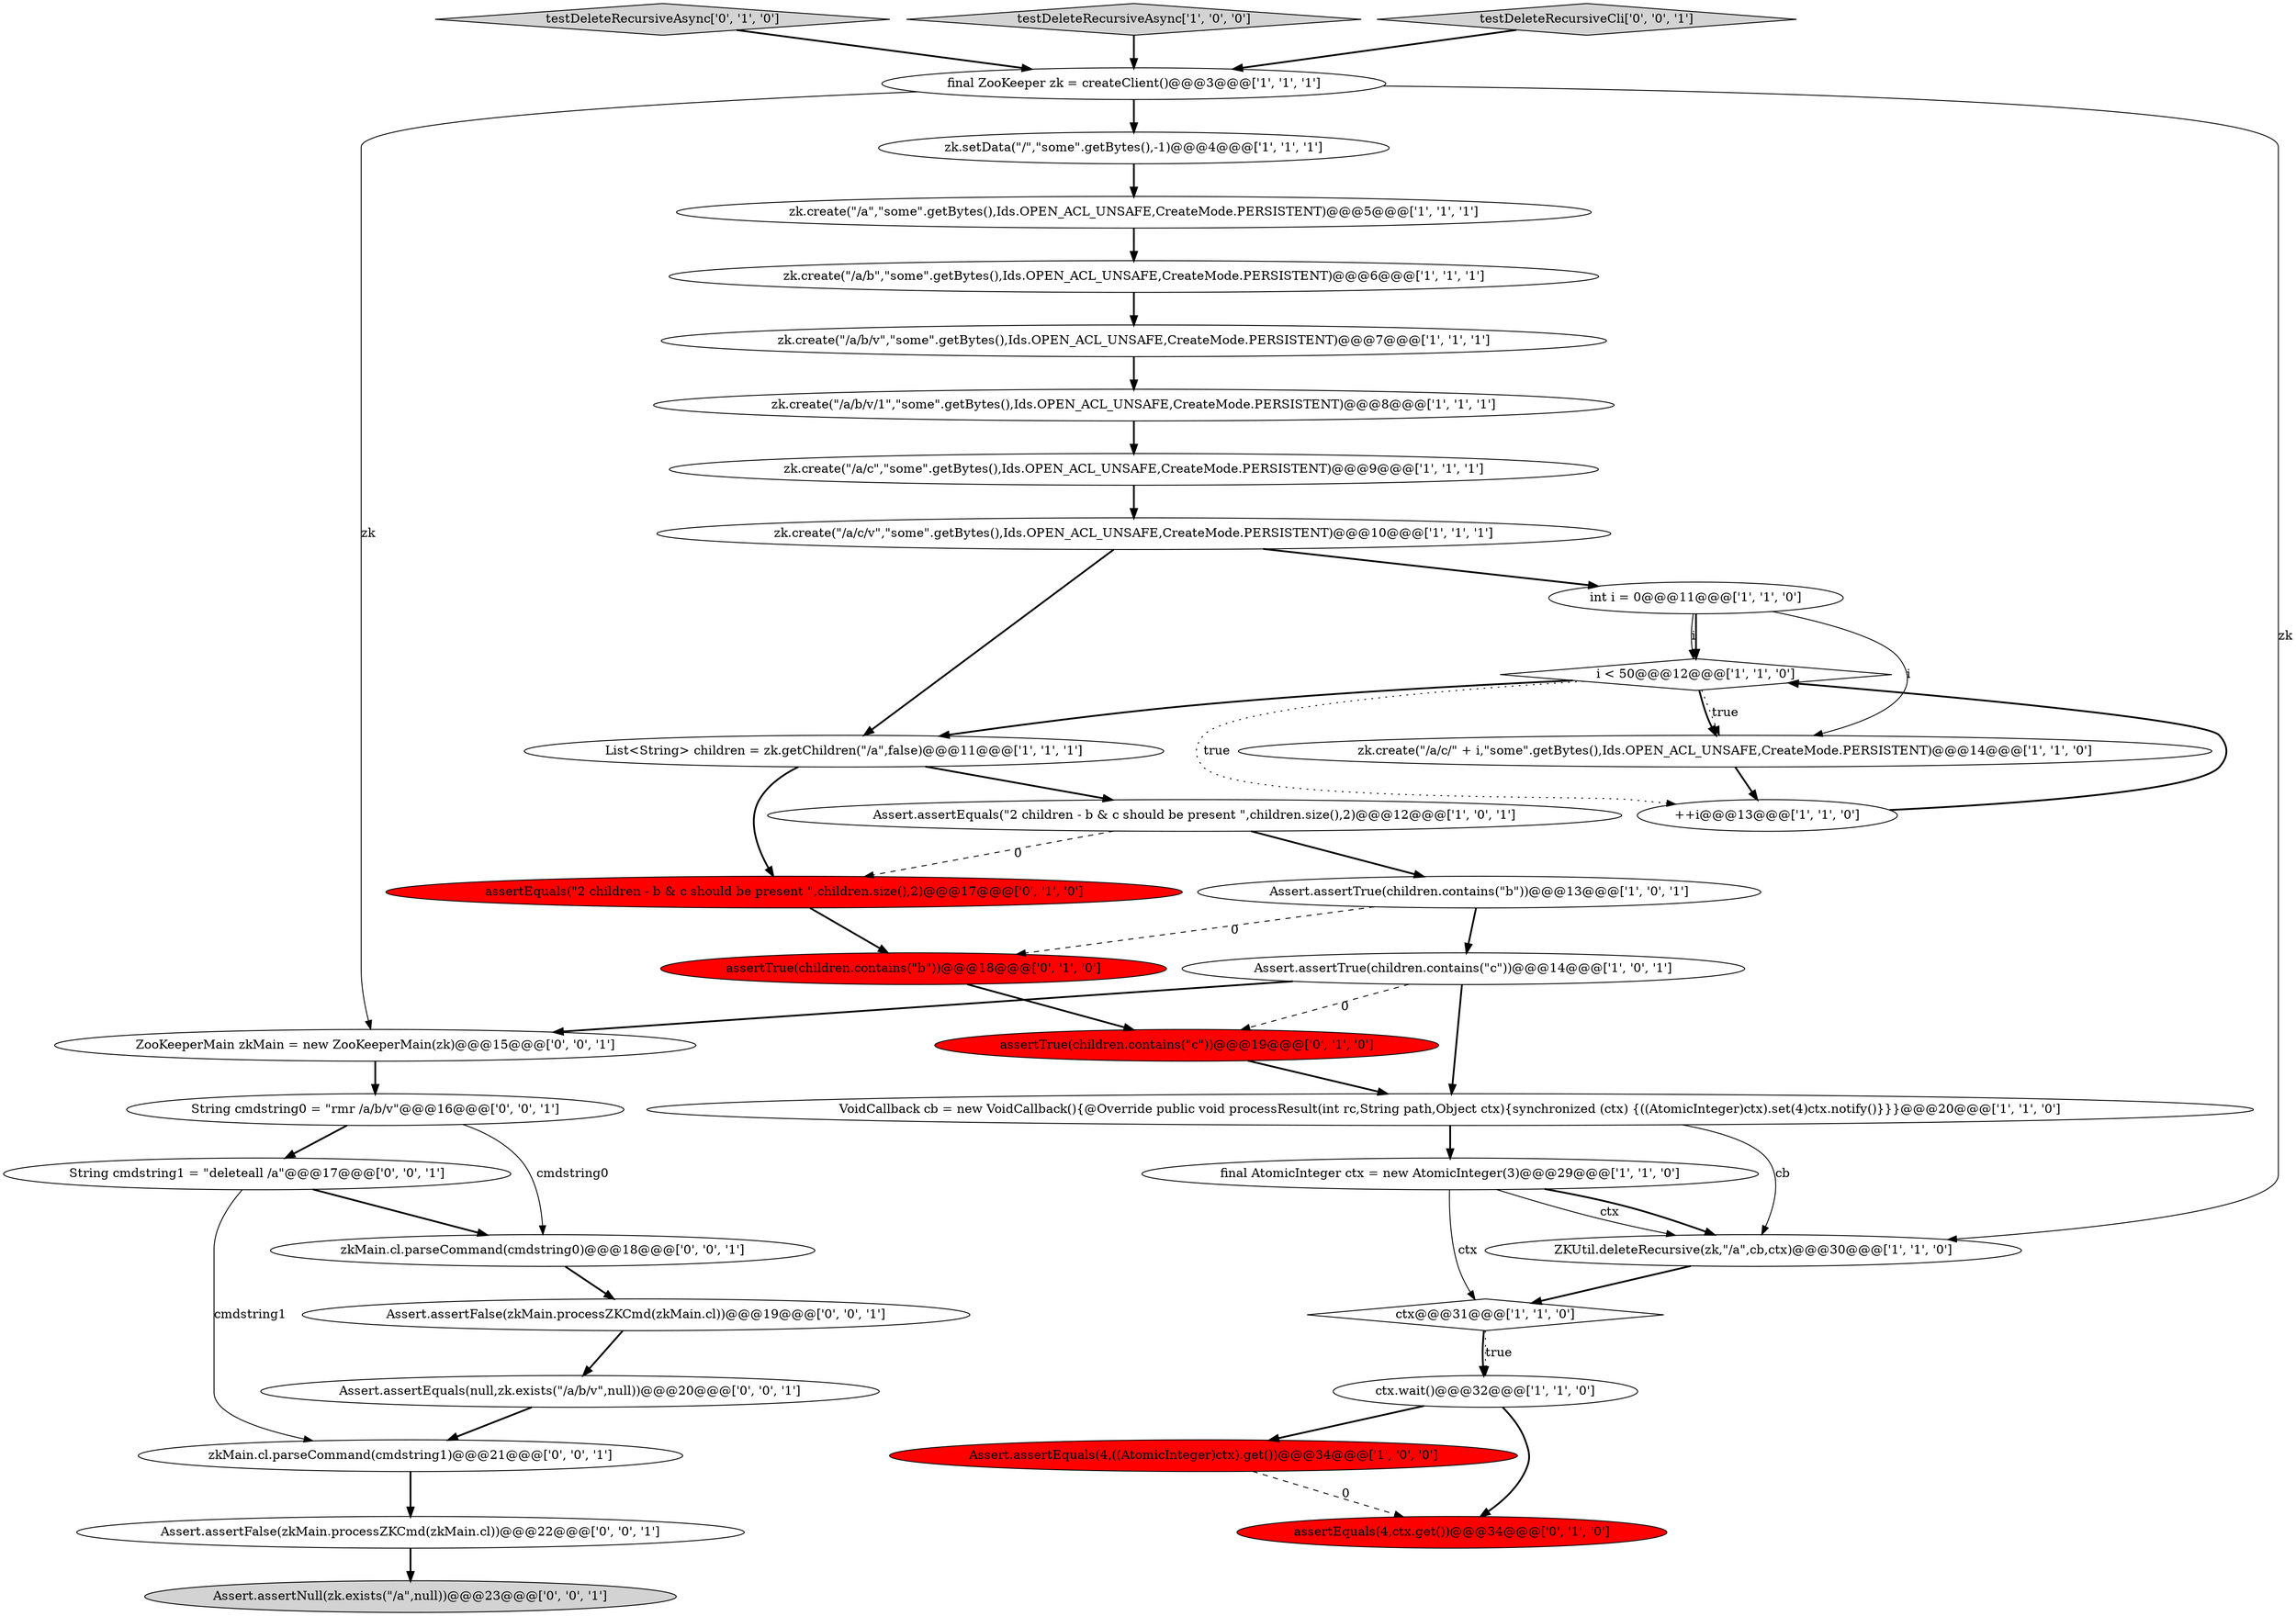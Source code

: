 digraph {
19 [style = filled, label = "zk.create(\"/a/b\",\"some\".getBytes(),Ids.OPEN_ACL_UNSAFE,CreateMode.PERSISTENT)@@@6@@@['1', '1', '1']", fillcolor = white, shape = ellipse image = "AAA0AAABBB1BBB"];
6 [style = filled, label = "ctx@@@31@@@['1', '1', '0']", fillcolor = white, shape = diamond image = "AAA0AAABBB1BBB"];
18 [style = filled, label = "final AtomicInteger ctx = new AtomicInteger(3)@@@29@@@['1', '1', '0']", fillcolor = white, shape = ellipse image = "AAA0AAABBB1BBB"];
29 [style = filled, label = "ZooKeeperMain zkMain = new ZooKeeperMain(zk)@@@15@@@['0', '0', '1']", fillcolor = white, shape = ellipse image = "AAA0AAABBB3BBB"];
33 [style = filled, label = "Assert.assertFalse(zkMain.processZKCmd(zkMain.cl))@@@22@@@['0', '0', '1']", fillcolor = white, shape = ellipse image = "AAA0AAABBB3BBB"];
35 [style = filled, label = "String cmdstring0 = \"rmr /a/b/v\"@@@16@@@['0', '0', '1']", fillcolor = white, shape = ellipse image = "AAA0AAABBB3BBB"];
28 [style = filled, label = "zkMain.cl.parseCommand(cmdstring0)@@@18@@@['0', '0', '1']", fillcolor = white, shape = ellipse image = "AAA0AAABBB3BBB"];
13 [style = filled, label = "zk.create(\"/a/b/v/1\",\"some\".getBytes(),Ids.OPEN_ACL_UNSAFE,CreateMode.PERSISTENT)@@@8@@@['1', '1', '1']", fillcolor = white, shape = ellipse image = "AAA0AAABBB1BBB"];
26 [style = filled, label = "testDeleteRecursiveAsync['0', '1', '0']", fillcolor = lightgray, shape = diamond image = "AAA0AAABBB2BBB"];
20 [style = filled, label = "zk.setData(\"/\",\"some\".getBytes(),-1)@@@4@@@['1', '1', '1']", fillcolor = white, shape = ellipse image = "AAA0AAABBB1BBB"];
32 [style = filled, label = "Assert.assertFalse(zkMain.processZKCmd(zkMain.cl))@@@19@@@['0', '0', '1']", fillcolor = white, shape = ellipse image = "AAA0AAABBB3BBB"];
22 [style = filled, label = "i < 50@@@12@@@['1', '1', '0']", fillcolor = white, shape = diamond image = "AAA0AAABBB1BBB"];
25 [style = filled, label = "assertTrue(children.contains(\"b\"))@@@18@@@['0', '1', '0']", fillcolor = red, shape = ellipse image = "AAA1AAABBB2BBB"];
4 [style = filled, label = "final ZooKeeper zk = createClient()@@@3@@@['1', '1', '1']", fillcolor = white, shape = ellipse image = "AAA0AAABBB1BBB"];
27 [style = filled, label = "assertEquals(\"2 children - b & c should be present \",children.size(),2)@@@17@@@['0', '1', '0']", fillcolor = red, shape = ellipse image = "AAA1AAABBB2BBB"];
12 [style = filled, label = "ZKUtil.deleteRecursive(zk,\"/a\",cb,ctx)@@@30@@@['1', '1', '0']", fillcolor = white, shape = ellipse image = "AAA0AAABBB1BBB"];
9 [style = filled, label = "testDeleteRecursiveAsync['1', '0', '0']", fillcolor = lightgray, shape = diamond image = "AAA0AAABBB1BBB"];
31 [style = filled, label = "Assert.assertEquals(null,zk.exists(\"/a/b/v\",null))@@@20@@@['0', '0', '1']", fillcolor = white, shape = ellipse image = "AAA0AAABBB3BBB"];
30 [style = filled, label = "testDeleteRecursiveCli['0', '0', '1']", fillcolor = lightgray, shape = diamond image = "AAA0AAABBB3BBB"];
15 [style = filled, label = "++i@@@13@@@['1', '1', '0']", fillcolor = white, shape = ellipse image = "AAA0AAABBB1BBB"];
24 [style = filled, label = "assertTrue(children.contains(\"c\"))@@@19@@@['0', '1', '0']", fillcolor = red, shape = ellipse image = "AAA1AAABBB2BBB"];
1 [style = filled, label = "zk.create(\"/a/c/\" + i,\"some\".getBytes(),Ids.OPEN_ACL_UNSAFE,CreateMode.PERSISTENT)@@@14@@@['1', '1', '0']", fillcolor = white, shape = ellipse image = "AAA0AAABBB1BBB"];
2 [style = filled, label = "VoidCallback cb = new VoidCallback(){@Override public void processResult(int rc,String path,Object ctx){synchronized (ctx) {((AtomicInteger)ctx).set(4)ctx.notify()}}}@@@20@@@['1', '1', '0']", fillcolor = white, shape = ellipse image = "AAA0AAABBB1BBB"];
10 [style = filled, label = "Assert.assertEquals(4,((AtomicInteger)ctx).get())@@@34@@@['1', '0', '0']", fillcolor = red, shape = ellipse image = "AAA1AAABBB1BBB"];
8 [style = filled, label = "Assert.assertEquals(\"2 children - b & c should be present \",children.size(),2)@@@12@@@['1', '0', '1']", fillcolor = white, shape = ellipse image = "AAA0AAABBB1BBB"];
5 [style = filled, label = "zk.create(\"/a/b/v\",\"some\".getBytes(),Ids.OPEN_ACL_UNSAFE,CreateMode.PERSISTENT)@@@7@@@['1', '1', '1']", fillcolor = white, shape = ellipse image = "AAA0AAABBB1BBB"];
3 [style = filled, label = "List<String> children = zk.getChildren(\"/a\",false)@@@11@@@['1', '1', '1']", fillcolor = white, shape = ellipse image = "AAA0AAABBB1BBB"];
36 [style = filled, label = "String cmdstring1 = \"deleteall /a\"@@@17@@@['0', '0', '1']", fillcolor = white, shape = ellipse image = "AAA0AAABBB3BBB"];
21 [style = filled, label = "Assert.assertTrue(children.contains(\"c\"))@@@14@@@['1', '0', '1']", fillcolor = white, shape = ellipse image = "AAA0AAABBB1BBB"];
11 [style = filled, label = "ctx.wait()@@@32@@@['1', '1', '0']", fillcolor = white, shape = ellipse image = "AAA0AAABBB1BBB"];
7 [style = filled, label = "zk.create(\"/a/c/v\",\"some\".getBytes(),Ids.OPEN_ACL_UNSAFE,CreateMode.PERSISTENT)@@@10@@@['1', '1', '1']", fillcolor = white, shape = ellipse image = "AAA0AAABBB1BBB"];
17 [style = filled, label = "int i = 0@@@11@@@['1', '1', '0']", fillcolor = white, shape = ellipse image = "AAA0AAABBB1BBB"];
23 [style = filled, label = "assertEquals(4,ctx.get())@@@34@@@['0', '1', '0']", fillcolor = red, shape = ellipse image = "AAA1AAABBB2BBB"];
37 [style = filled, label = "Assert.assertNull(zk.exists(\"/a\",null))@@@23@@@['0', '0', '1']", fillcolor = lightgray, shape = ellipse image = "AAA0AAABBB3BBB"];
0 [style = filled, label = "zk.create(\"/a/c\",\"some\".getBytes(),Ids.OPEN_ACL_UNSAFE,CreateMode.PERSISTENT)@@@9@@@['1', '1', '1']", fillcolor = white, shape = ellipse image = "AAA0AAABBB1BBB"];
14 [style = filled, label = "Assert.assertTrue(children.contains(\"b\"))@@@13@@@['1', '0', '1']", fillcolor = white, shape = ellipse image = "AAA0AAABBB1BBB"];
16 [style = filled, label = "zk.create(\"/a\",\"some\".getBytes(),Ids.OPEN_ACL_UNSAFE,CreateMode.PERSISTENT)@@@5@@@['1', '1', '1']", fillcolor = white, shape = ellipse image = "AAA0AAABBB1BBB"];
34 [style = filled, label = "zkMain.cl.parseCommand(cmdstring1)@@@21@@@['0', '0', '1']", fillcolor = white, shape = ellipse image = "AAA0AAABBB3BBB"];
7->17 [style = bold, label=""];
24->2 [style = bold, label=""];
14->25 [style = dashed, label="0"];
1->15 [style = bold, label=""];
9->4 [style = bold, label=""];
34->33 [style = bold, label=""];
18->12 [style = bold, label=""];
36->28 [style = bold, label=""];
8->14 [style = bold, label=""];
35->28 [style = solid, label="cmdstring0"];
2->18 [style = bold, label=""];
4->29 [style = solid, label="zk"];
16->19 [style = bold, label=""];
17->22 [style = bold, label=""];
12->6 [style = bold, label=""];
26->4 [style = bold, label=""];
7->3 [style = bold, label=""];
31->34 [style = bold, label=""];
15->22 [style = bold, label=""];
21->2 [style = bold, label=""];
0->7 [style = bold, label=""];
3->27 [style = bold, label=""];
28->32 [style = bold, label=""];
17->22 [style = solid, label="i"];
22->3 [style = bold, label=""];
19->5 [style = bold, label=""];
25->24 [style = bold, label=""];
22->1 [style = dotted, label="true"];
4->12 [style = solid, label="zk"];
21->29 [style = bold, label=""];
20->16 [style = bold, label=""];
17->1 [style = solid, label="i"];
11->10 [style = bold, label=""];
30->4 [style = bold, label=""];
3->8 [style = bold, label=""];
5->13 [style = bold, label=""];
6->11 [style = bold, label=""];
18->12 [style = solid, label="ctx"];
4->20 [style = bold, label=""];
2->12 [style = solid, label="cb"];
18->6 [style = solid, label="ctx"];
8->27 [style = dashed, label="0"];
22->1 [style = bold, label=""];
29->35 [style = bold, label=""];
35->36 [style = bold, label=""];
6->11 [style = dotted, label="true"];
33->37 [style = bold, label=""];
10->23 [style = dashed, label="0"];
22->15 [style = dotted, label="true"];
11->23 [style = bold, label=""];
21->24 [style = dashed, label="0"];
27->25 [style = bold, label=""];
32->31 [style = bold, label=""];
14->21 [style = bold, label=""];
13->0 [style = bold, label=""];
36->34 [style = solid, label="cmdstring1"];
}
